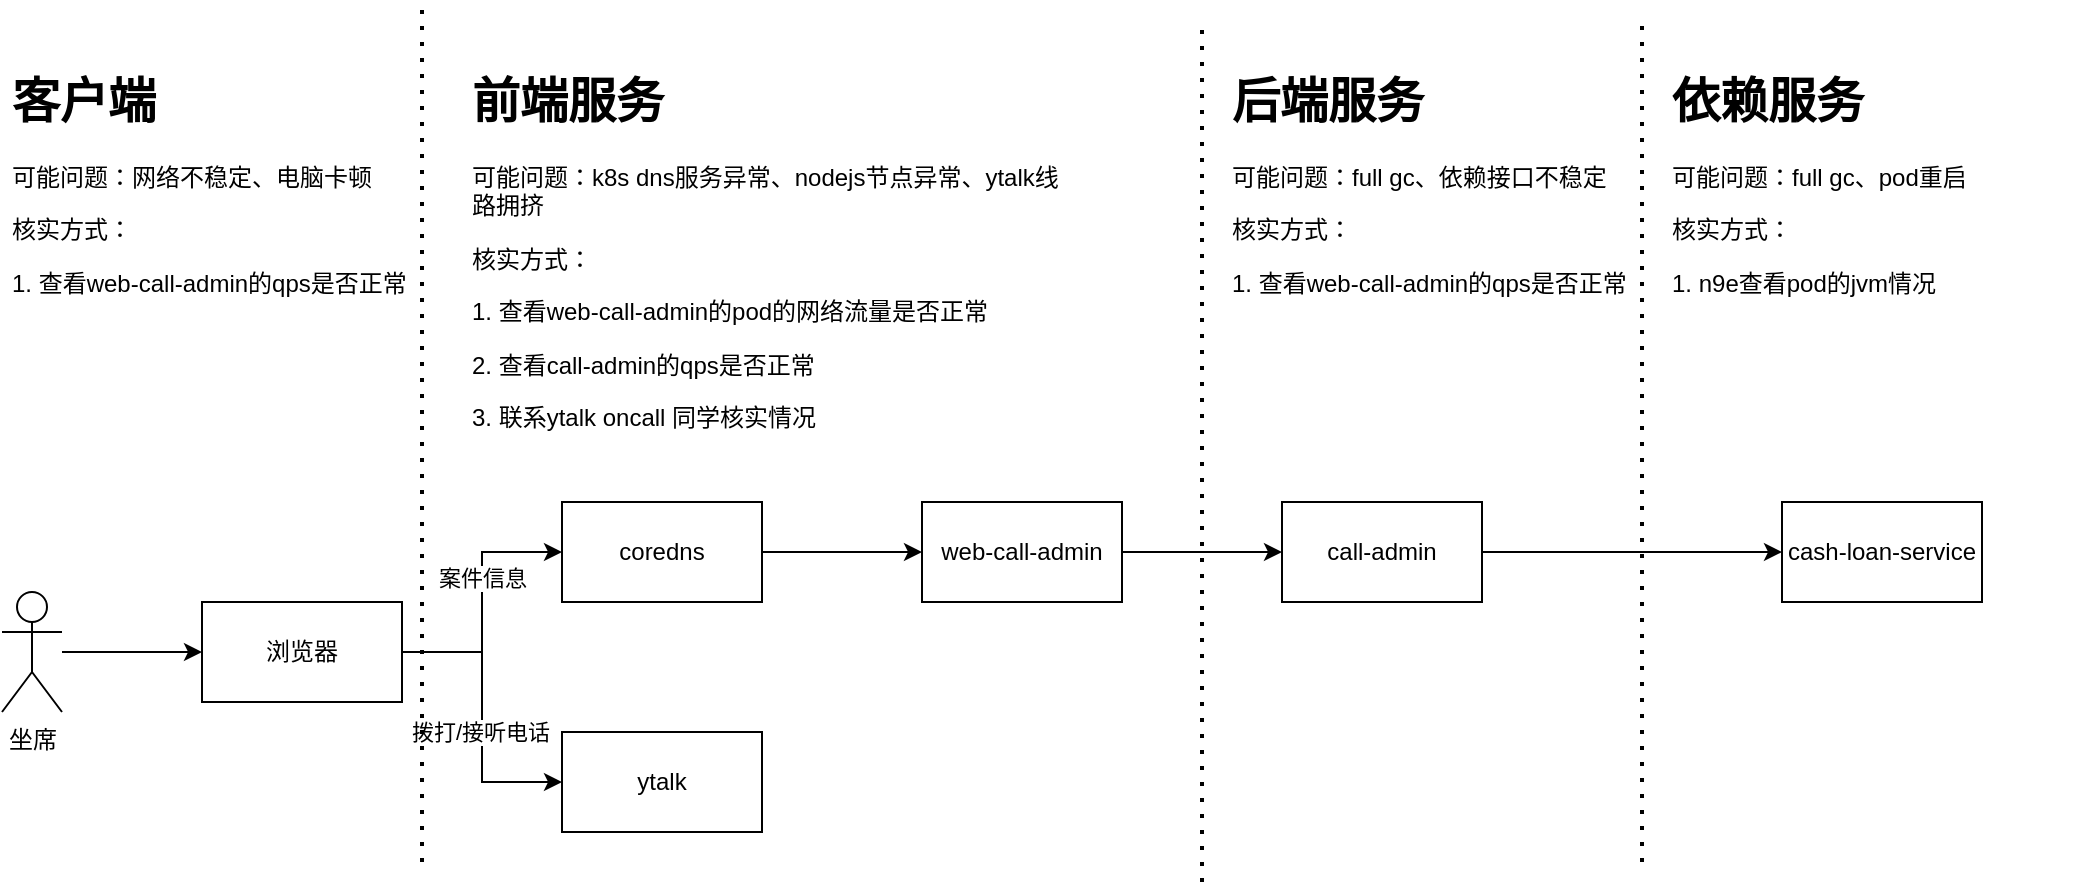 <mxfile version="23.1.5" type="github">
  <diagram name="核心请求链路" id="FH6OObmb4caP7IBqAaaf">
    <mxGraphModel dx="1674" dy="1955" grid="1" gridSize="10" guides="1" tooltips="1" connect="1" arrows="1" fold="1" page="1" pageScale="1" pageWidth="827" pageHeight="1169" math="0" shadow="0">
      <root>
        <mxCell id="0" />
        <mxCell id="1" parent="0" />
        <mxCell id="-nqlCAgFx9GrrW5U2T4p-7" style="edgeStyle=orthogonalEdgeStyle;rounded=0;orthogonalLoop=1;jettySize=auto;html=1;entryX=0;entryY=0.5;entryDx=0;entryDy=0;" edge="1" parent="1" source="-nqlCAgFx9GrrW5U2T4p-5" target="-nqlCAgFx9GrrW5U2T4p-6">
          <mxGeometry relative="1" as="geometry" />
        </mxCell>
        <mxCell id="-nqlCAgFx9GrrW5U2T4p-5" value="坐席" style="shape=umlActor;verticalLabelPosition=bottom;verticalAlign=top;html=1;outlineConnect=0;" vertex="1" parent="1">
          <mxGeometry x="120" y="185" width="30" height="60" as="geometry" />
        </mxCell>
        <mxCell id="-nqlCAgFx9GrrW5U2T4p-9" value="" style="edgeStyle=orthogonalEdgeStyle;rounded=0;orthogonalLoop=1;jettySize=auto;html=1;" edge="1" parent="1" source="-nqlCAgFx9GrrW5U2T4p-6" target="-nqlCAgFx9GrrW5U2T4p-8">
          <mxGeometry relative="1" as="geometry" />
        </mxCell>
        <mxCell id="-nqlCAgFx9GrrW5U2T4p-22" value="案件信息" style="edgeLabel;html=1;align=center;verticalAlign=middle;resizable=0;points=[];" vertex="1" connectable="0" parent="-nqlCAgFx9GrrW5U2T4p-9">
          <mxGeometry x="0.185" relative="1" as="geometry">
            <mxPoint as="offset" />
          </mxGeometry>
        </mxCell>
        <mxCell id="-nqlCAgFx9GrrW5U2T4p-21" style="edgeStyle=orthogonalEdgeStyle;rounded=0;orthogonalLoop=1;jettySize=auto;html=1;entryX=0;entryY=0.5;entryDx=0;entryDy=0;" edge="1" parent="1" source="-nqlCAgFx9GrrW5U2T4p-6" target="-nqlCAgFx9GrrW5U2T4p-20">
          <mxGeometry relative="1" as="geometry" />
        </mxCell>
        <mxCell id="-nqlCAgFx9GrrW5U2T4p-23" value="拨打/接听电话" style="edgeLabel;html=1;align=center;verticalAlign=middle;resizable=0;points=[];" vertex="1" connectable="0" parent="-nqlCAgFx9GrrW5U2T4p-21">
          <mxGeometry x="-0.09" y="-1" relative="1" as="geometry">
            <mxPoint y="14" as="offset" />
          </mxGeometry>
        </mxCell>
        <mxCell id="-nqlCAgFx9GrrW5U2T4p-6" value="浏览器" style="rounded=0;whiteSpace=wrap;html=1;" vertex="1" parent="1">
          <mxGeometry x="220" y="190" width="100" height="50" as="geometry" />
        </mxCell>
        <mxCell id="-nqlCAgFx9GrrW5U2T4p-11" value="" style="edgeStyle=orthogonalEdgeStyle;rounded=0;orthogonalLoop=1;jettySize=auto;html=1;" edge="1" parent="1" source="-nqlCAgFx9GrrW5U2T4p-8" target="-nqlCAgFx9GrrW5U2T4p-10">
          <mxGeometry relative="1" as="geometry" />
        </mxCell>
        <mxCell id="-nqlCAgFx9GrrW5U2T4p-8" value="coredns" style="rounded=0;whiteSpace=wrap;html=1;" vertex="1" parent="1">
          <mxGeometry x="400" y="140" width="100" height="50" as="geometry" />
        </mxCell>
        <mxCell id="-nqlCAgFx9GrrW5U2T4p-13" value="" style="edgeStyle=orthogonalEdgeStyle;rounded=0;orthogonalLoop=1;jettySize=auto;html=1;" edge="1" parent="1" source="-nqlCAgFx9GrrW5U2T4p-10" target="-nqlCAgFx9GrrW5U2T4p-12">
          <mxGeometry relative="1" as="geometry" />
        </mxCell>
        <mxCell id="-nqlCAgFx9GrrW5U2T4p-10" value="web-call-admin" style="rounded=0;whiteSpace=wrap;html=1;" vertex="1" parent="1">
          <mxGeometry x="580" y="140" width="100" height="50" as="geometry" />
        </mxCell>
        <mxCell id="-nqlCAgFx9GrrW5U2T4p-17" value="" style="edgeStyle=orthogonalEdgeStyle;rounded=0;orthogonalLoop=1;jettySize=auto;html=1;" edge="1" parent="1" source="-nqlCAgFx9GrrW5U2T4p-12" target="-nqlCAgFx9GrrW5U2T4p-16">
          <mxGeometry relative="1" as="geometry" />
        </mxCell>
        <mxCell id="-nqlCAgFx9GrrW5U2T4p-12" value="call-admin" style="rounded=0;whiteSpace=wrap;html=1;" vertex="1" parent="1">
          <mxGeometry x="760" y="140" width="100" height="50" as="geometry" />
        </mxCell>
        <mxCell id="-nqlCAgFx9GrrW5U2T4p-16" value="cash-loan-service" style="rounded=0;whiteSpace=wrap;html=1;" vertex="1" parent="1">
          <mxGeometry x="1010" y="140" width="100" height="50" as="geometry" />
        </mxCell>
        <mxCell id="-nqlCAgFx9GrrW5U2T4p-20" value="ytalk" style="rounded=0;whiteSpace=wrap;html=1;" vertex="1" parent="1">
          <mxGeometry x="400" y="255" width="100" height="50" as="geometry" />
        </mxCell>
        <mxCell id="-nqlCAgFx9GrrW5U2T4p-24" value="" style="endArrow=none;dashed=1;html=1;dashPattern=1 3;strokeWidth=2;rounded=0;" edge="1" parent="1">
          <mxGeometry width="50" height="50" relative="1" as="geometry">
            <mxPoint x="330" y="320" as="sourcePoint" />
            <mxPoint x="330" y="-110" as="targetPoint" />
          </mxGeometry>
        </mxCell>
        <mxCell id="-nqlCAgFx9GrrW5U2T4p-25" value="" style="endArrow=none;dashed=1;html=1;dashPattern=1 3;strokeWidth=2;rounded=0;" edge="1" parent="1">
          <mxGeometry width="50" height="50" relative="1" as="geometry">
            <mxPoint x="720" y="330" as="sourcePoint" />
            <mxPoint x="720" y="-100" as="targetPoint" />
          </mxGeometry>
        </mxCell>
        <mxCell id="-nqlCAgFx9GrrW5U2T4p-26" value="" style="endArrow=none;dashed=1;html=1;dashPattern=1 3;strokeWidth=2;rounded=0;" edge="1" parent="1">
          <mxGeometry width="50" height="50" relative="1" as="geometry">
            <mxPoint x="940" y="320" as="sourcePoint" />
            <mxPoint x="940" y="-100" as="targetPoint" />
          </mxGeometry>
        </mxCell>
        <mxCell id="-nqlCAgFx9GrrW5U2T4p-27" value="&lt;h1&gt;客户端&lt;/h1&gt;&lt;p&gt;可能问题：网络不稳定、电脑卡顿&lt;/p&gt;&lt;p&gt;核实方式：&lt;/p&gt;&lt;p&gt;1. 查看web-call-admin的qps是否正常&lt;/p&gt;" style="text;html=1;spacing=5;spacingTop=-20;whiteSpace=wrap;overflow=hidden;rounded=0;" vertex="1" parent="1">
          <mxGeometry x="120" y="-80" width="210" height="145" as="geometry" />
        </mxCell>
        <mxCell id="-nqlCAgFx9GrrW5U2T4p-28" value="&lt;h1&gt;前端服务&lt;/h1&gt;&lt;p&gt;可能问题：k8s dns服务异常、nodejs节点异常、ytalk线路拥挤&lt;/p&gt;&lt;p&gt;核实方式：&lt;/p&gt;&lt;p&gt;1. 查看web-call-admin的pod的网络流量是否正常&lt;/p&gt;&lt;p&gt;2. 查看call-admin的qps是否正常&lt;/p&gt;&lt;p&gt;3. 联系ytalk oncall 同学核实情况&lt;/p&gt;" style="text;html=1;spacing=5;spacingTop=-20;whiteSpace=wrap;overflow=hidden;rounded=0;" vertex="1" parent="1">
          <mxGeometry x="350" y="-80" width="310" height="200" as="geometry" />
        </mxCell>
        <mxCell id="-nqlCAgFx9GrrW5U2T4p-29" value="&lt;h1&gt;后端服务&lt;/h1&gt;&lt;p&gt;可能问题：full gc、依赖接口不稳定&lt;/p&gt;&lt;p&gt;核实方式：&lt;/p&gt;&lt;p&gt;1. 查看web-call-admin的qps是否正常&lt;/p&gt;" style="text;html=1;spacing=5;spacingTop=-20;whiteSpace=wrap;overflow=hidden;rounded=0;" vertex="1" parent="1">
          <mxGeometry x="730" y="-80" width="210" height="145" as="geometry" />
        </mxCell>
        <mxCell id="-nqlCAgFx9GrrW5U2T4p-30" value="&lt;h1&gt;依赖服务&lt;/h1&gt;&lt;p&gt;可能问题：full gc、pod重启&lt;/p&gt;&lt;p&gt;核实方式：&lt;/p&gt;&lt;p&gt;1. n9e查看pod的jvm情况&lt;/p&gt;" style="text;html=1;spacing=5;spacingTop=-20;whiteSpace=wrap;overflow=hidden;rounded=0;" vertex="1" parent="1">
          <mxGeometry x="950" y="-80" width="210" height="145" as="geometry" />
        </mxCell>
      </root>
    </mxGraphModel>
  </diagram>
</mxfile>

